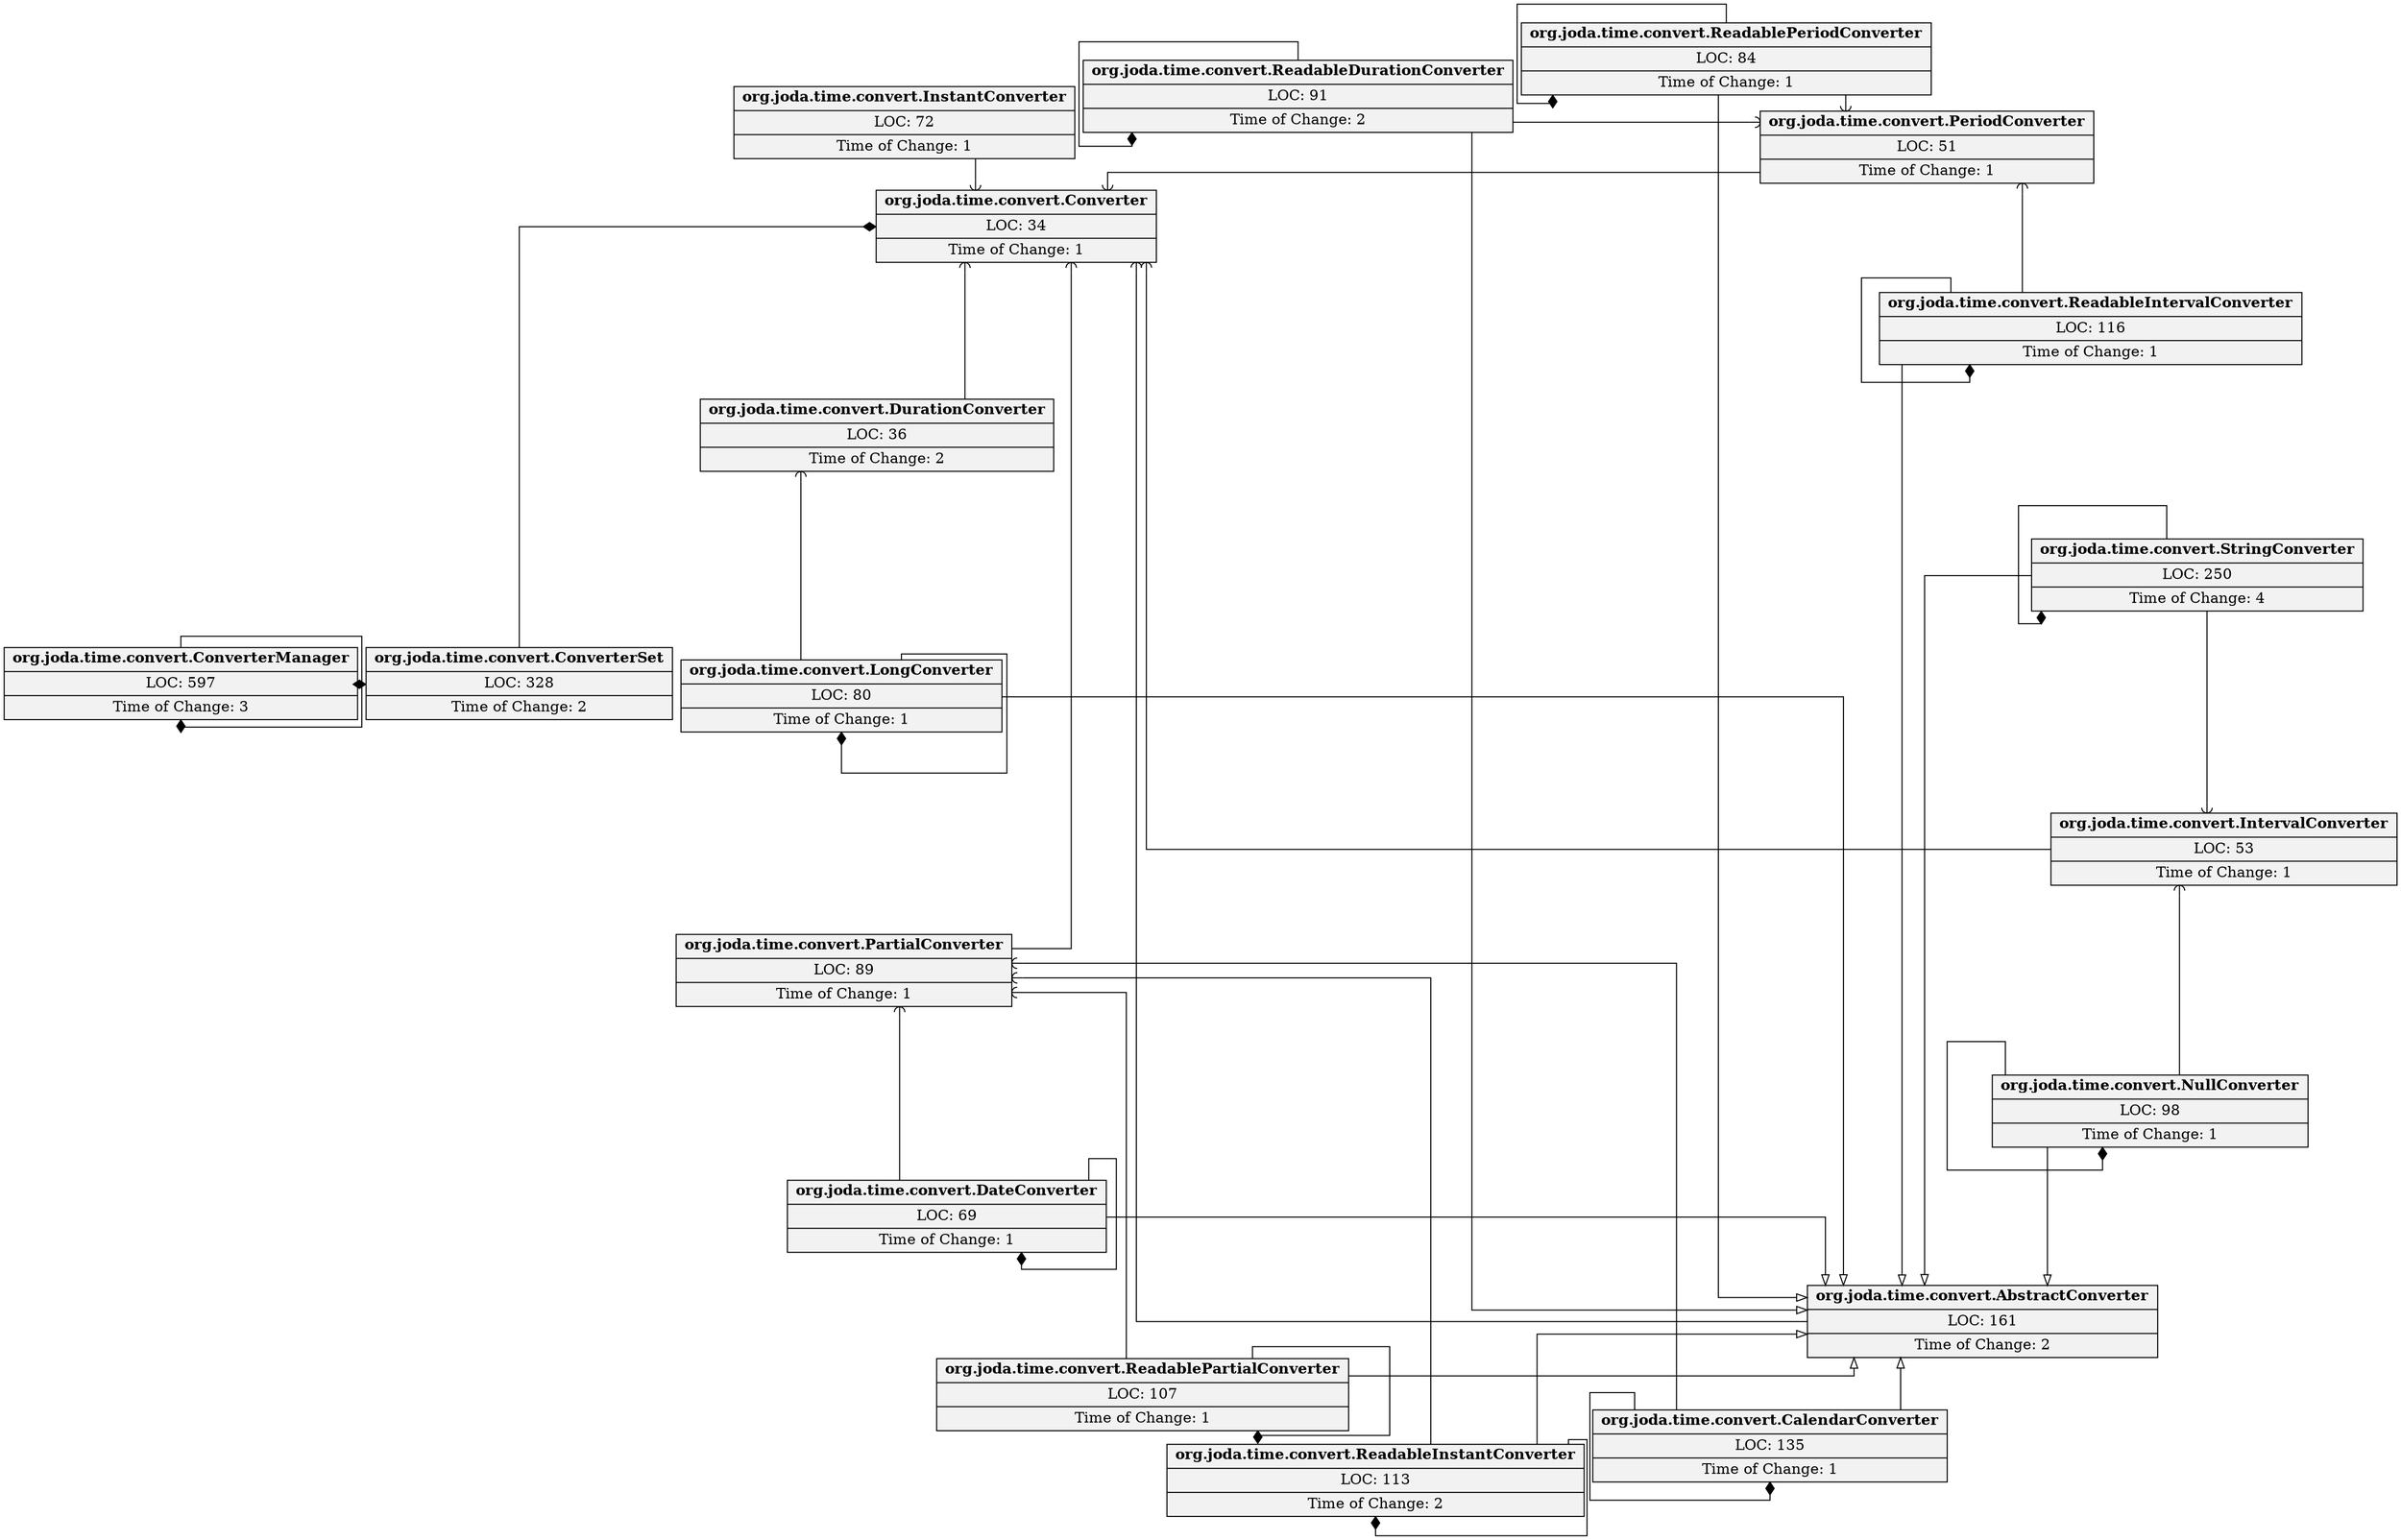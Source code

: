 digraph classDiagram{
graph [splines=ortho, rankdir=BT, overlap = false, nodesep=2.0, ranksep=2.0, layout="circo"]

node [shape=record style=filled fillcolor=gray95]
"org.joda.time.convert.ConverterManager"[label = <{<b>org.joda.time.convert.ConverterManager</b>|LOC: 597<br/>|Time of Change: 3<br/>}>]
"org.joda.time.convert.ConverterSet"[label = <{<b>org.joda.time.convert.ConverterSet</b>|LOC: 328<br/>|Time of Change: 2<br/>}>]
"org.joda.time.convert.StringConverter"[label = <{<b>org.joda.time.convert.StringConverter</b>|LOC: 250<br/>|Time of Change: 4<br/>}>]
"org.joda.time.convert.AbstractConverter"[label = <{<b>org.joda.time.convert.AbstractConverter</b>|LOC: 161<br/>|Time of Change: 2<br/>}>]
"org.joda.time.convert.CalendarConverter"[label = <{<b>org.joda.time.convert.CalendarConverter</b>|LOC: 135<br/>|Time of Change: 1<br/>}>]
"org.joda.time.convert.ReadableIntervalConverter"[label = <{<b>org.joda.time.convert.ReadableIntervalConverter</b>|LOC: 116<br/>|Time of Change: 1<br/>}>]
"org.joda.time.convert.ReadableInstantConverter"[label = <{<b>org.joda.time.convert.ReadableInstantConverter</b>|LOC: 113<br/>|Time of Change: 2<br/>}>]
"org.joda.time.convert.ReadablePartialConverter"[label = <{<b>org.joda.time.convert.ReadablePartialConverter</b>|LOC: 107<br/>|Time of Change: 1<br/>}>]
"org.joda.time.convert.NullConverter"[label = <{<b>org.joda.time.convert.NullConverter</b>|LOC: 98<br/>|Time of Change: 1<br/>}>]
"org.joda.time.convert.ReadableDurationConverter"[label = <{<b>org.joda.time.convert.ReadableDurationConverter</b>|LOC: 91<br/>|Time of Change: 2<br/>}>]
"org.joda.time.convert.PartialConverter"[label = <{<b>org.joda.time.convert.PartialConverter</b>|LOC: 89<br/>|Time of Change: 1<br/>}>]
"org.joda.time.convert.ReadablePeriodConverter"[label = <{<b>org.joda.time.convert.ReadablePeriodConverter</b>|LOC: 84<br/>|Time of Change: 1<br/>}>]
"org.joda.time.convert.LongConverter"[label = <{<b>org.joda.time.convert.LongConverter</b>|LOC: 80<br/>|Time of Change: 1<br/>}>]
"org.joda.time.convert.InstantConverter"[label = <{<b>org.joda.time.convert.InstantConverter</b>|LOC: 72<br/>|Time of Change: 1<br/>}>]
"org.joda.time.convert.DateConverter"[label = <{<b>org.joda.time.convert.DateConverter</b>|LOC: 69<br/>|Time of Change: 1<br/>}>]
"org.joda.time.convert.IntervalConverter"[label = <{<b>org.joda.time.convert.IntervalConverter</b>|LOC: 53<br/>|Time of Change: 1<br/>}>]
"org.joda.time.convert.PeriodConverter"[label = <{<b>org.joda.time.convert.PeriodConverter</b>|LOC: 51<br/>|Time of Change: 1<br/>}>]
"org.joda.time.convert.DurationConverter"[label = <{<b>org.joda.time.convert.DurationConverter</b>|LOC: 36<br/>|Time of Change: 2<br/>}>]
"org.joda.time.convert.Converter"[label = <{<b>org.joda.time.convert.Converter</b>|LOC: 34<br/>|Time of Change: 1<br/>}>]
"org.joda.time.convert.ReadablePartialConverter" -> "org.joda.time.convert.AbstractConverter"[arrowhead = onormal];
"org.joda.time.convert.DateConverter" -> "org.joda.time.convert.AbstractConverter"[arrowhead = onormal];
"org.joda.time.convert.LongConverter" -> "org.joda.time.convert.AbstractConverter"[arrowhead = onormal];
"org.joda.time.convert.ReadableDurationConverter" -> "org.joda.time.convert.AbstractConverter"[arrowhead = onormal];
"org.joda.time.convert.ReadablePeriodConverter" -> "org.joda.time.convert.AbstractConverter"[arrowhead = onormal];
"org.joda.time.convert.ReadableIntervalConverter" -> "org.joda.time.convert.AbstractConverter"[arrowhead = onormal];
"org.joda.time.convert.NullConverter" -> "org.joda.time.convert.AbstractConverter"[arrowhead = onormal];
"org.joda.time.convert.StringConverter" -> "org.joda.time.convert.AbstractConverter"[arrowhead = onormal];
"org.joda.time.convert.ReadableInstantConverter" -> "org.joda.time.convert.AbstractConverter"[arrowhead = onormal];
"org.joda.time.convert.CalendarConverter" -> "org.joda.time.convert.AbstractConverter"[arrowhead = onormal];
"org.joda.time.convert.ReadablePartialConverter" -> "org.joda.time.convert.PartialConverter"[arrowhead = curve];
"org.joda.time.convert.PartialConverter" -> "org.joda.time.convert.Converter"[arrowhead = curve];
"org.joda.time.convert.DurationConverter" -> "org.joda.time.convert.Converter"[arrowhead = curve];
"org.joda.time.convert.ReadablePeriodConverter" -> "org.joda.time.convert.PeriodConverter"[arrowhead = curve];
"org.joda.time.convert.ReadableIntervalConverter" -> "org.joda.time.convert.PeriodConverter"[arrowhead = curve];
"org.joda.time.convert.NullConverter" -> "org.joda.time.convert.IntervalConverter"[arrowhead = curve];
"org.joda.time.convert.AbstractConverter" -> "org.joda.time.convert.Converter"[arrowhead = curve];
"org.joda.time.convert.DateConverter" -> "org.joda.time.convert.PartialConverter"[arrowhead = curve];
"org.joda.time.convert.StringConverter" -> "org.joda.time.convert.IntervalConverter"[arrowhead = curve];
"org.joda.time.convert.ReadableInstantConverter" -> "org.joda.time.convert.PartialConverter"[arrowhead = curve];
"org.joda.time.convert.InstantConverter" -> "org.joda.time.convert.Converter"[arrowhead = curve];
"org.joda.time.convert.LongConverter" -> "org.joda.time.convert.DurationConverter"[arrowhead = curve];
"org.joda.time.convert.IntervalConverter" -> "org.joda.time.convert.Converter"[arrowhead = curve];
"org.joda.time.convert.PeriodConverter" -> "org.joda.time.convert.Converter"[arrowhead = curve];
"org.joda.time.convert.CalendarConverter" -> "org.joda.time.convert.PartialConverter"[arrowhead = curve];
"org.joda.time.convert.ReadableDurationConverter" -> "org.joda.time.convert.PeriodConverter"[arrowhead = curve];
"org.joda.time.convert.ReadablePartialConverter" -> "org.joda.time.convert.ReadablePartialConverter"[arrowhead = diamond];
"org.joda.time.convert.DateConverter" -> "org.joda.time.convert.DateConverter"[arrowhead = diamond];
"org.joda.time.convert.LongConverter" -> "org.joda.time.convert.LongConverter"[arrowhead = diamond];
"org.joda.time.convert.ConverterSet" -> "org.joda.time.convert.Converter"[arrowhead = diamond];
"org.joda.time.convert.ReadableDurationConverter" -> "org.joda.time.convert.ReadableDurationConverter"[arrowhead = diamond];
"org.joda.time.convert.ReadablePeriodConverter" -> "org.joda.time.convert.ReadablePeriodConverter"[arrowhead = diamond];
"org.joda.time.convert.ReadableIntervalConverter" -> "org.joda.time.convert.ReadableIntervalConverter"[arrowhead = diamond];
"org.joda.time.convert.NullConverter" -> "org.joda.time.convert.NullConverter"[arrowhead = diamond];
"org.joda.time.convert.ConverterManager" -> "org.joda.time.convert.ConverterSet"[arrowhead = diamond];
"org.joda.time.convert.ConverterManager" -> "org.joda.time.convert.ConverterManager"[arrowhead = diamond];
"org.joda.time.convert.StringConverter" -> "org.joda.time.convert.StringConverter"[arrowhead = diamond];
"org.joda.time.convert.ReadableInstantConverter" -> "org.joda.time.convert.ReadableInstantConverter"[arrowhead = diamond];
"org.joda.time.convert.CalendarConverter" -> "org.joda.time.convert.CalendarConverter"[arrowhead = diamond];
}